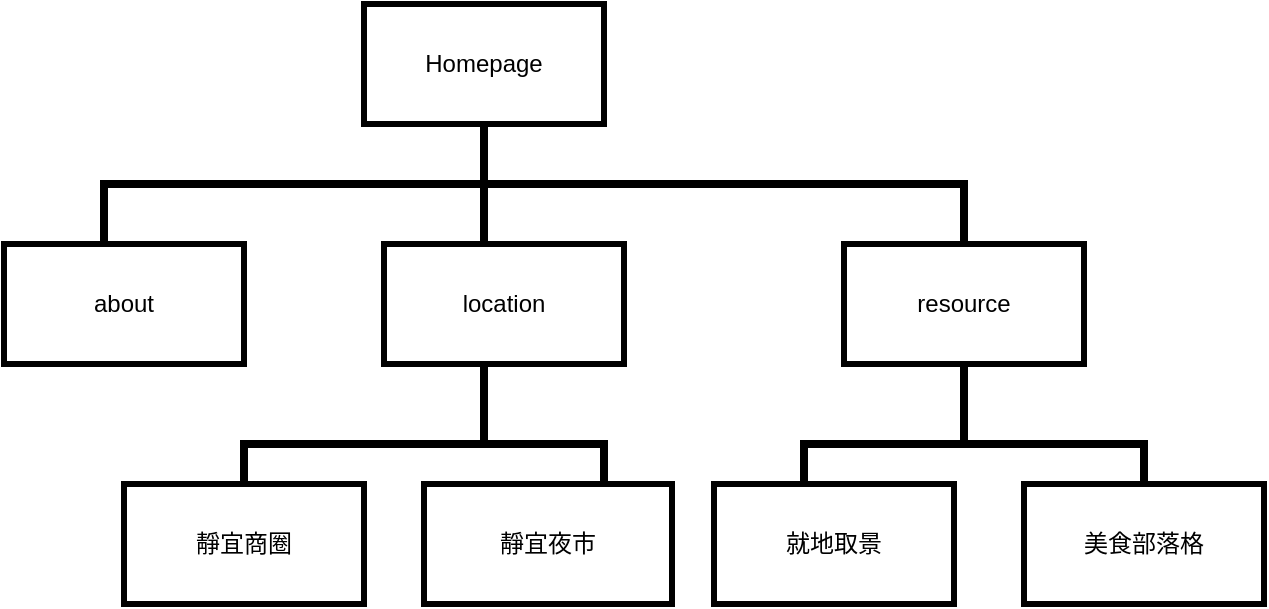 <mxfile version="20.5.1" type="github">
  <diagram id="Ph3wyjxU2wHUQVqy0Yhi" name="第 1 页">
    <mxGraphModel dx="1004" dy="610" grid="1" gridSize="10" guides="1" tooltips="1" connect="1" arrows="1" fold="1" page="1" pageScale="1" pageWidth="827" pageHeight="1169" math="0" shadow="0">
      <root>
        <mxCell id="0" />
        <mxCell id="1" parent="0" />
        <mxCell id="3Tp1iuVyv0rbpycUot5t-2" value="Homepage" style="rounded=0;whiteSpace=wrap;html=1;strokeWidth=3;" vertex="1" parent="1">
          <mxGeometry x="260" y="30" width="120" height="60" as="geometry" />
        </mxCell>
        <mxCell id="3Tp1iuVyv0rbpycUot5t-7" value="" style="endArrow=none;html=1;rounded=0;strokeColor=#000000;strokeWidth=4;entryX=0.5;entryY=1;entryDx=0;entryDy=0;exitX=0;exitY=1;exitDx=0;exitDy=0;" edge="1" parent="1" source="3Tp1iuVyv0rbpycUot5t-17" target="3Tp1iuVyv0rbpycUot5t-2">
          <mxGeometry width="50" height="50" relative="1" as="geometry">
            <mxPoint x="320" y="170" as="sourcePoint" />
            <mxPoint x="320" y="100" as="targetPoint" />
          </mxGeometry>
        </mxCell>
        <mxCell id="3Tp1iuVyv0rbpycUot5t-8" value="" style="shape=partialRectangle;whiteSpace=wrap;html=1;bottom=0;right=0;fillColor=none;strokeWidth=4;" vertex="1" parent="1">
          <mxGeometry x="130" y="120" width="190" height="30" as="geometry" />
        </mxCell>
        <mxCell id="3Tp1iuVyv0rbpycUot5t-17" value="" style="shape=partialRectangle;whiteSpace=wrap;html=1;bottom=0;right=0;fillColor=none;strokeWidth=4;flipH=1;" vertex="1" parent="1">
          <mxGeometry x="320" y="120" width="240" height="30" as="geometry" />
        </mxCell>
        <mxCell id="3Tp1iuVyv0rbpycUot5t-21" value="about" style="rounded=0;whiteSpace=wrap;html=1;strokeWidth=3;" vertex="1" parent="1">
          <mxGeometry x="80" y="150" width="120" height="60" as="geometry" />
        </mxCell>
        <mxCell id="3Tp1iuVyv0rbpycUot5t-22" value="location" style="rounded=0;whiteSpace=wrap;html=1;strokeWidth=3;" vertex="1" parent="1">
          <mxGeometry x="270" y="150" width="120" height="60" as="geometry" />
        </mxCell>
        <mxCell id="3Tp1iuVyv0rbpycUot5t-23" value="resource" style="rounded=0;whiteSpace=wrap;html=1;strokeWidth=3;" vertex="1" parent="1">
          <mxGeometry x="500" y="150" width="120" height="60" as="geometry" />
        </mxCell>
        <mxCell id="3Tp1iuVyv0rbpycUot5t-24" value="" style="line;strokeWidth=4;direction=south;html=1;perimeter=backbonePerimeter;points=[];outlineConnect=0;" vertex="1" parent="1">
          <mxGeometry x="555" y="210" width="10" height="40" as="geometry" />
        </mxCell>
        <mxCell id="3Tp1iuVyv0rbpycUot5t-25" value="" style="shape=partialRectangle;whiteSpace=wrap;html=1;bottom=0;right=0;fillColor=none;strokeWidth=4;flipH=1;" vertex="1" parent="1">
          <mxGeometry x="560" y="250" width="90" height="20" as="geometry" />
        </mxCell>
        <mxCell id="3Tp1iuVyv0rbpycUot5t-30" value="" style="shape=partialRectangle;whiteSpace=wrap;html=1;bottom=0;right=0;fillColor=none;strokeWidth=4;" vertex="1" parent="1">
          <mxGeometry x="480" y="250" width="80" height="20" as="geometry" />
        </mxCell>
        <mxCell id="3Tp1iuVyv0rbpycUot5t-31" value="美食部落格" style="rounded=0;whiteSpace=wrap;html=1;strokeWidth=3;" vertex="1" parent="1">
          <mxGeometry x="590" y="270" width="120" height="60" as="geometry" />
        </mxCell>
        <mxCell id="3Tp1iuVyv0rbpycUot5t-32" value="就地取景" style="rounded=0;whiteSpace=wrap;html=1;strokeWidth=3;" vertex="1" parent="1">
          <mxGeometry x="435" y="270" width="120" height="60" as="geometry" />
        </mxCell>
        <mxCell id="3Tp1iuVyv0rbpycUot5t-34" value="" style="line;strokeWidth=4;direction=south;html=1;perimeter=backbonePerimeter;points=[];outlineConnect=0;" vertex="1" parent="1">
          <mxGeometry x="315" y="210" width="10" height="40" as="geometry" />
        </mxCell>
        <mxCell id="3Tp1iuVyv0rbpycUot5t-35" value="" style="shape=partialRectangle;whiteSpace=wrap;html=1;bottom=0;right=0;fillColor=none;strokeWidth=4;" vertex="1" parent="1">
          <mxGeometry x="200" y="250" width="120" height="20" as="geometry" />
        </mxCell>
        <mxCell id="3Tp1iuVyv0rbpycUot5t-36" value="" style="shape=partialRectangle;whiteSpace=wrap;html=1;bottom=0;right=0;fillColor=none;strokeWidth=4;flipH=1;" vertex="1" parent="1">
          <mxGeometry x="324" y="250" width="56" height="20" as="geometry" />
        </mxCell>
        <mxCell id="3Tp1iuVyv0rbpycUot5t-37" value="靜宜夜市" style="rounded=0;whiteSpace=wrap;html=1;strokeWidth=3;" vertex="1" parent="1">
          <mxGeometry x="290" y="270" width="124" height="60" as="geometry" />
        </mxCell>
        <mxCell id="3Tp1iuVyv0rbpycUot5t-38" value="靜宜商圈" style="rounded=0;whiteSpace=wrap;html=1;strokeWidth=3;" vertex="1" parent="1">
          <mxGeometry x="140" y="270" width="120" height="60" as="geometry" />
        </mxCell>
      </root>
    </mxGraphModel>
  </diagram>
</mxfile>
